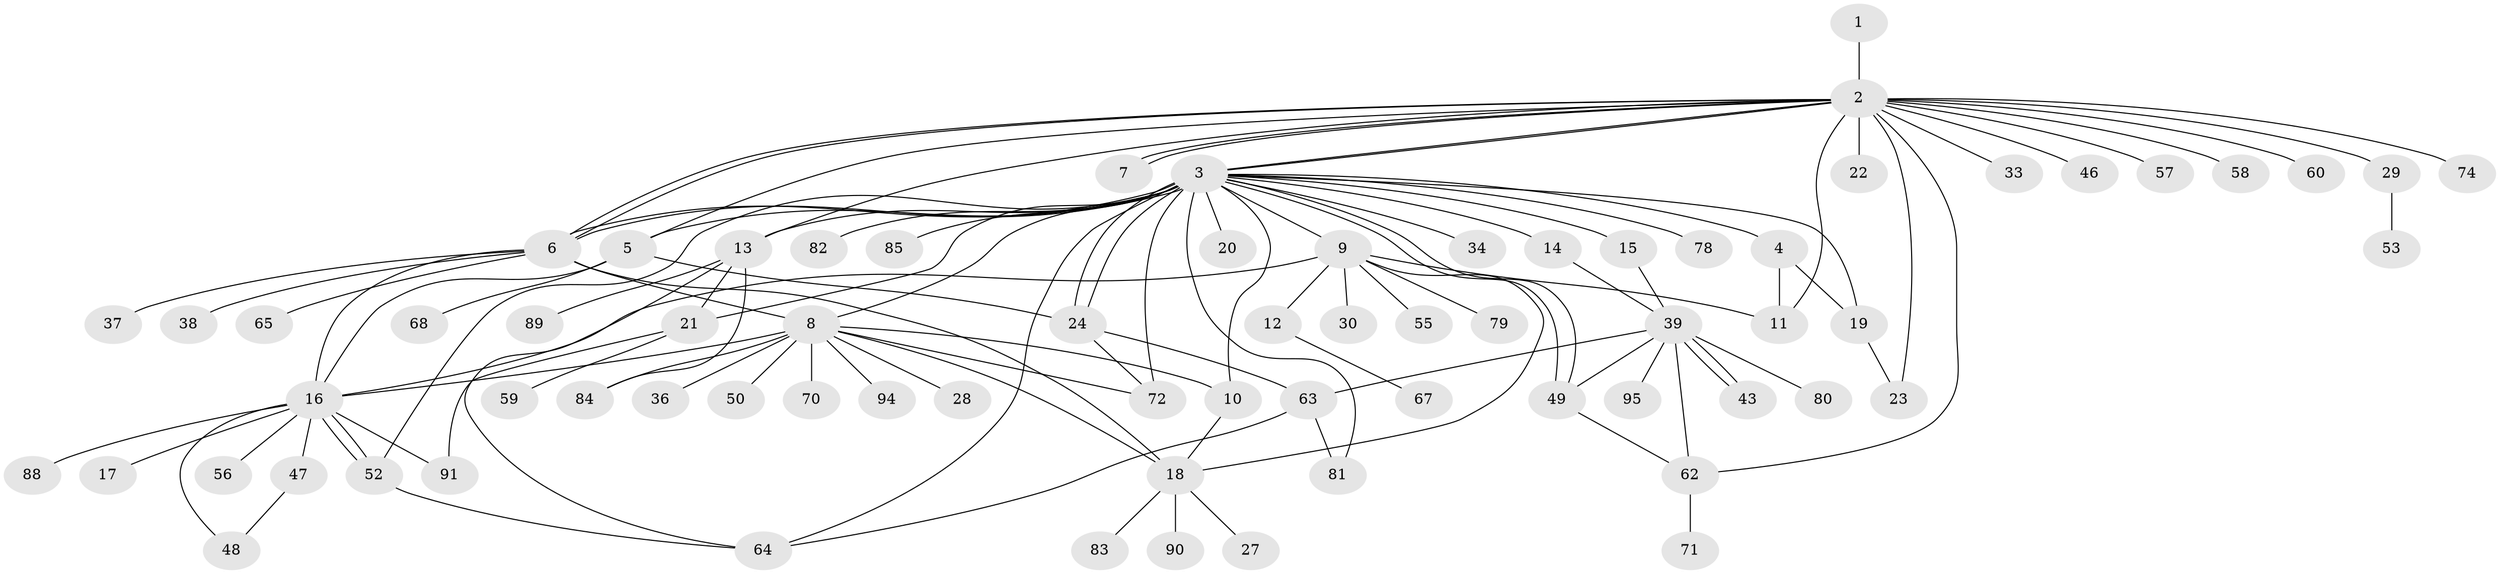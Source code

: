 // Generated by graph-tools (version 1.1) at 2025/51/02/27/25 19:51:59]
// undirected, 72 vertices, 111 edges
graph export_dot {
graph [start="1"]
  node [color=gray90,style=filled];
  1;
  2 [super="+26"];
  3 [super="+73"];
  4 [super="+44"];
  5 [super="+31"];
  6 [super="+42"];
  7 [super="+93"];
  8 [super="+25"];
  9 [super="+92"];
  10 [super="+77"];
  11 [super="+54"];
  12 [super="+32"];
  13 [super="+45"];
  14 [super="+51"];
  15 [super="+61"];
  16 [super="+35"];
  17;
  18 [super="+86"];
  19;
  20;
  21;
  22;
  23;
  24 [super="+40"];
  27;
  28;
  29;
  30 [super="+69"];
  33;
  34;
  36;
  37;
  38;
  39 [super="+41"];
  43;
  46;
  47;
  48;
  49;
  50;
  52;
  53;
  55;
  56;
  57;
  58;
  59;
  60;
  62 [super="+66"];
  63 [super="+96"];
  64 [super="+75"];
  65;
  67;
  68;
  70;
  71;
  72 [super="+76"];
  74;
  78;
  79;
  80;
  81;
  82 [super="+87"];
  83;
  84;
  85;
  88;
  89;
  90;
  91;
  94;
  95;
  1 -- 2;
  2 -- 3;
  2 -- 3;
  2 -- 6;
  2 -- 6;
  2 -- 7;
  2 -- 7;
  2 -- 11;
  2 -- 22;
  2 -- 29;
  2 -- 33;
  2 -- 46;
  2 -- 57;
  2 -- 58;
  2 -- 60;
  2 -- 62;
  2 -- 74;
  2 -- 13;
  2 -- 23;
  2 -- 5;
  3 -- 4;
  3 -- 5;
  3 -- 6;
  3 -- 6;
  3 -- 8;
  3 -- 9;
  3 -- 10;
  3 -- 13;
  3 -- 14;
  3 -- 15;
  3 -- 19;
  3 -- 20;
  3 -- 21;
  3 -- 24;
  3 -- 24;
  3 -- 34;
  3 -- 49;
  3 -- 49;
  3 -- 52;
  3 -- 64;
  3 -- 72;
  3 -- 78;
  3 -- 81;
  3 -- 82 [weight=2];
  3 -- 85;
  4 -- 19;
  4 -- 11;
  5 -- 16;
  5 -- 68;
  5 -- 24;
  6 -- 8 [weight=2];
  6 -- 37;
  6 -- 38;
  6 -- 65;
  6 -- 18;
  6 -- 16;
  8 -- 18;
  8 -- 28;
  8 -- 50;
  8 -- 72;
  8 -- 36;
  8 -- 70;
  8 -- 10;
  8 -- 16;
  8 -- 84;
  8 -- 94;
  9 -- 11;
  9 -- 12;
  9 -- 30;
  9 -- 55;
  9 -- 79;
  9 -- 16;
  9 -- 18;
  10 -- 18;
  12 -- 67;
  13 -- 89;
  13 -- 64;
  13 -- 84;
  13 -- 21;
  14 -- 39;
  15 -- 39;
  16 -- 17;
  16 -- 47;
  16 -- 48;
  16 -- 52;
  16 -- 52;
  16 -- 56;
  16 -- 88;
  16 -- 91;
  18 -- 27;
  18 -- 83;
  18 -- 90;
  19 -- 23;
  21 -- 59;
  21 -- 91;
  24 -- 63;
  24 -- 72;
  29 -- 53;
  39 -- 43;
  39 -- 43;
  39 -- 62;
  39 -- 63;
  39 -- 80;
  39 -- 95;
  39 -- 49;
  47 -- 48;
  49 -- 62;
  52 -- 64;
  62 -- 71;
  63 -- 81;
  63 -- 64;
}
